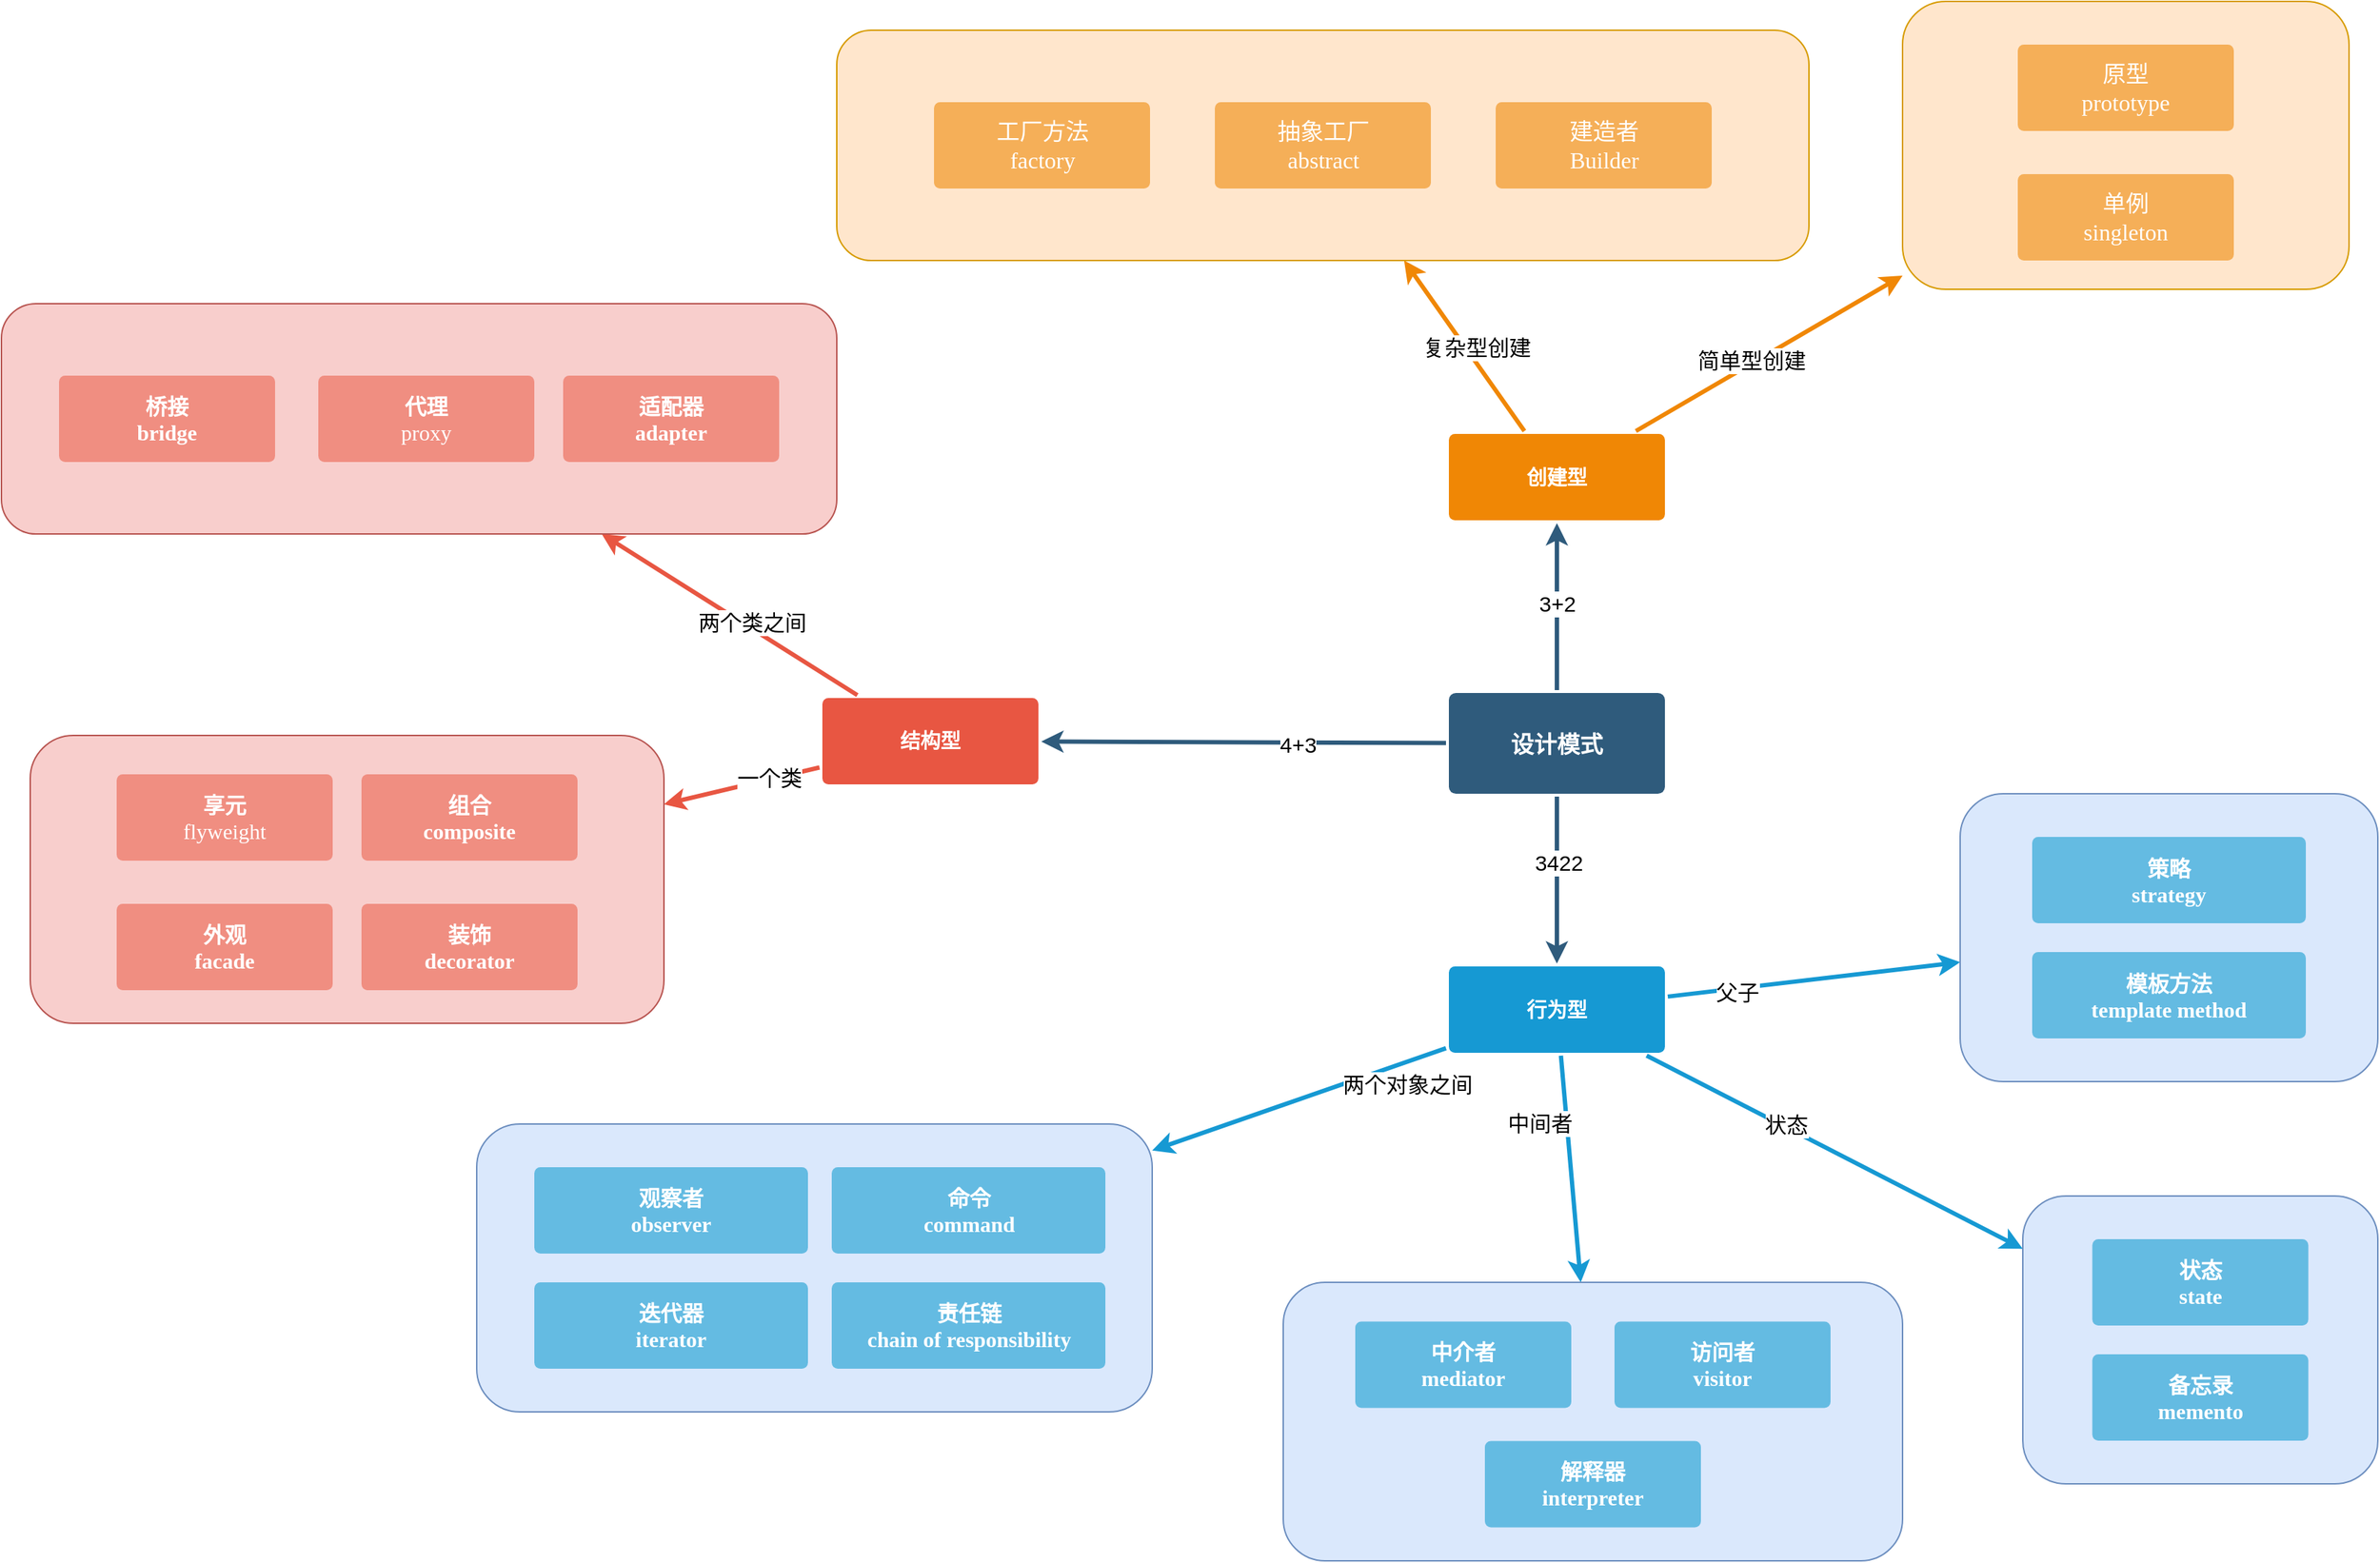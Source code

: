 <mxfile version="21.3.3" type="github">
  <diagram id="6a731a19-8d31-9384-78a2-239565b7b9f0" name="Page-1">
    <mxGraphModel dx="2200" dy="1338" grid="1" gridSize="10" guides="1" tooltips="1" connect="1" arrows="1" fold="1" page="1" pageScale="1" pageWidth="1169" pageHeight="827" background="none" math="0" shadow="0">
      <root>
        <mxCell id="0" />
        <mxCell id="1" parent="0" />
        <mxCell id="1745" value="" style="edgeStyle=none;rounded=0;jumpStyle=none;html=1;shadow=0;labelBackgroundColor=none;startArrow=none;startFill=0;endArrow=classic;endFill=1;jettySize=auto;orthogonalLoop=1;strokeColor=#2F5B7C;strokeWidth=3;fontFamily=Helvetica;fontSize=16;fontColor=#23445D;spacing=5;" parent="1" source="1749" target="1764" edge="1">
          <mxGeometry relative="1" as="geometry" />
        </mxCell>
        <mxCell id="b7Gz11FFVHnrgEvPWuA1-1828" value="3+2" style="edgeLabel;html=1;align=center;verticalAlign=middle;resizable=0;points=[];fontSize=15;" parent="1745" vertex="1" connectable="0">
          <mxGeometry x="-0.25" y="-3" relative="1" as="geometry">
            <mxPoint x="-3" y="-17" as="offset" />
          </mxGeometry>
        </mxCell>
        <mxCell id="1747" value="" style="edgeStyle=none;rounded=0;jumpStyle=none;html=1;shadow=0;labelBackgroundColor=none;startArrow=none;startFill=0;endArrow=classic;endFill=1;jettySize=auto;orthogonalLoop=1;strokeColor=#2F5B7C;strokeWidth=3;fontFamily=Helvetica;fontSize=16;fontColor=#23445D;spacing=5;" parent="1" source="1749" target="1760" edge="1">
          <mxGeometry relative="1" as="geometry" />
        </mxCell>
        <mxCell id="b7Gz11FFVHnrgEvPWuA1-1830" value="3422" style="edgeLabel;html=1;align=center;verticalAlign=middle;resizable=0;points=[];fontSize=15;" parent="1747" vertex="1" connectable="0">
          <mxGeometry x="-0.215" y="1" relative="1" as="geometry">
            <mxPoint as="offset" />
          </mxGeometry>
        </mxCell>
        <mxCell id="1748" value="" style="edgeStyle=none;rounded=0;jumpStyle=none;html=1;shadow=0;labelBackgroundColor=none;startArrow=none;startFill=0;endArrow=classic;endFill=1;jettySize=auto;orthogonalLoop=1;strokeColor=#2F5B7C;strokeWidth=3;fontFamily=Helvetica;fontSize=16;fontColor=#23445D;spacing=5;" parent="1" source="1749" target="1753" edge="1">
          <mxGeometry relative="1" as="geometry" />
        </mxCell>
        <mxCell id="b7Gz11FFVHnrgEvPWuA1-1829" value="4+3" style="edgeLabel;html=1;align=center;verticalAlign=middle;resizable=0;points=[];fontSize=15;" parent="1748" vertex="1" connectable="0">
          <mxGeometry x="-0.381" y="1" relative="1" as="geometry">
            <mxPoint x="-16" as="offset" />
          </mxGeometry>
        </mxCell>
        <mxCell id="1749" value="设计模式" style="rounded=1;whiteSpace=wrap;html=1;shadow=0;labelBackgroundColor=none;strokeColor=none;strokeWidth=3;fillColor=#2F5B7C;fontFamily=Helvetica;fontSize=16;fontColor=#FFFFFF;align=center;fontStyle=1;spacing=5;arcSize=7;perimeterSpacing=2;" parent="1" vertex="1">
          <mxGeometry x="495" y="380.5" width="150" height="70" as="geometry" />
        </mxCell>
        <mxCell id="1753" value="结构型" style="rounded=1;whiteSpace=wrap;html=1;shadow=0;labelBackgroundColor=none;strokeColor=none;strokeWidth=3;fillColor=#e85642;fontFamily=Helvetica;fontSize=14;fontColor=#FFFFFF;align=center;spacing=5;fontStyle=1;arcSize=7;perimeterSpacing=2;" parent="1" vertex="1">
          <mxGeometry x="60" y="384" width="150" height="60" as="geometry" />
        </mxCell>
        <mxCell id="1757" value="" style="edgeStyle=none;rounded=0;jumpStyle=none;html=1;shadow=0;labelBackgroundColor=none;startArrow=none;startFill=0;endArrow=classic;endFill=1;jettySize=auto;orthogonalLoop=1;strokeColor=#1699D3;strokeWidth=3;fontFamily=Helvetica;fontSize=14;fontColor=#FFFFFF;spacing=5;" parent="1" source="1760" target="YyWQksCH6K94vlp_OcCn-1799" edge="1">
          <mxGeometry relative="1" as="geometry">
            <mxPoint x="370" y="600.5" as="targetPoint" />
          </mxGeometry>
        </mxCell>
        <mxCell id="b7Gz11FFVHnrgEvPWuA1-1824" value="中间者" style="edgeLabel;html=1;align=center;verticalAlign=middle;resizable=0;points=[];fontSize=15;" parent="1757" vertex="1" connectable="0">
          <mxGeometry x="-0.431" y="-1" relative="1" as="geometry">
            <mxPoint x="-18" y="1" as="offset" />
          </mxGeometry>
        </mxCell>
        <mxCell id="1758" value="" style="edgeStyle=none;rounded=0;jumpStyle=none;html=1;shadow=0;labelBackgroundColor=none;startArrow=none;startFill=0;endArrow=classic;endFill=1;jettySize=auto;orthogonalLoop=1;strokeColor=#1699D3;strokeWidth=3;fontFamily=Helvetica;fontSize=14;fontColor=#FFFFFF;spacing=5;" parent="1" source="1760" target="YyWQksCH6K94vlp_OcCn-1798" edge="1">
          <mxGeometry relative="1" as="geometry">
            <mxPoint x="508.811" y="764.026" as="targetPoint" />
          </mxGeometry>
        </mxCell>
        <mxCell id="b7Gz11FFVHnrgEvPWuA1-1825" value="状态" style="edgeLabel;html=1;align=center;verticalAlign=middle;resizable=0;points=[];fontSize=15;" parent="1758" vertex="1" connectable="0">
          <mxGeometry x="-0.48" y="1" relative="1" as="geometry">
            <mxPoint x="28" y="13" as="offset" />
          </mxGeometry>
        </mxCell>
        <mxCell id="1760" value="行为型" style="rounded=1;whiteSpace=wrap;html=1;shadow=0;labelBackgroundColor=none;strokeColor=none;strokeWidth=3;fillColor=#1699d3;fontFamily=Helvetica;fontSize=14;fontColor=#FFFFFF;align=center;spacing=5;fontStyle=1;arcSize=7;perimeterSpacing=2;" parent="1" vertex="1">
          <mxGeometry x="495" y="570.5" width="150" height="60" as="geometry" />
        </mxCell>
        <mxCell id="1764" value="创建型" style="rounded=1;whiteSpace=wrap;html=1;shadow=0;labelBackgroundColor=none;strokeColor=none;strokeWidth=3;fillColor=#F08705;fontFamily=Helvetica;fontSize=14;fontColor=#FFFFFF;align=center;spacing=5;fontStyle=1;arcSize=7;perimeterSpacing=2;" parent="1" vertex="1">
          <mxGeometry x="495" y="200.5" width="150" height="60" as="geometry" />
        </mxCell>
        <mxCell id="1768" value="" style="edgeStyle=none;rounded=0;jumpStyle=none;html=1;shadow=0;labelBackgroundColor=none;startArrow=none;startFill=0;endArrow=classic;endFill=1;jettySize=auto;orthogonalLoop=1;strokeColor=#F08705;strokeWidth=3;fontFamily=Helvetica;fontSize=14;fontColor=#FFFFFF;spacing=5;" parent="1" source="1764" target="YyWQksCH6K94vlp_OcCn-1769" edge="1">
          <mxGeometry relative="1" as="geometry" />
        </mxCell>
        <mxCell id="YyWQksCH6K94vlp_OcCn-1784" value="复杂型创建" style="edgeLabel;html=1;align=center;verticalAlign=middle;resizable=0;points=[];fontSize=15;" vertex="1" connectable="0" parent="1768">
          <mxGeometry x="-0.444" y="-5" relative="1" as="geometry">
            <mxPoint x="-14" y="-23" as="offset" />
          </mxGeometry>
        </mxCell>
        <mxCell id="b7Gz11FFVHnrgEvPWuA1-1784" value="" style="rounded=0;jumpStyle=none;html=1;shadow=0;labelBackgroundColor=none;startArrow=none;startFill=0;endArrow=classic;endFill=1;jettySize=auto;orthogonalLoop=1;strokeColor=#F08705;strokeWidth=3;fontFamily=Helvetica;fontSize=14;fontColor=#FFFFFF;spacing=5;" parent="1" source="1764" target="YyWQksCH6K94vlp_OcCn-1779" edge="1">
          <mxGeometry relative="1" as="geometry">
            <mxPoint x="580" y="209" as="sourcePoint" />
            <mxPoint x="780" y="52" as="targetPoint" />
          </mxGeometry>
        </mxCell>
        <mxCell id="YyWQksCH6K94vlp_OcCn-1785" value="简单型创建&amp;nbsp;" style="edgeLabel;html=1;align=center;verticalAlign=middle;resizable=0;points=[];fontSize=15;" vertex="1" connectable="0" parent="b7Gz11FFVHnrgEvPWuA1-1784">
          <mxGeometry x="-0.624" y="3" relative="1" as="geometry">
            <mxPoint x="48" y="-27" as="offset" />
          </mxGeometry>
        </mxCell>
        <mxCell id="b7Gz11FFVHnrgEvPWuA1-1800" value="" style="rounded=0;jumpStyle=none;html=1;shadow=0;labelBackgroundColor=none;startArrow=none;startFill=0;jettySize=auto;orthogonalLoop=1;strokeColor=#E85642;strokeWidth=3;fontFamily=Helvetica;fontSize=14;fontColor=#FFFFFF;spacing=5;fontStyle=1;fillColor=#b0e3e6;" parent="1" source="1753" target="YyWQksCH6K94vlp_OcCn-1787" edge="1">
          <mxGeometry relative="1" as="geometry">
            <mxPoint x="145" y="392" as="sourcePoint" />
            <mxPoint x="135" y="262.5" as="targetPoint" />
          </mxGeometry>
        </mxCell>
        <mxCell id="YyWQksCH6K94vlp_OcCn-1796" value="两个类之间" style="edgeLabel;html=1;align=center;verticalAlign=middle;resizable=0;points=[];fontSize=15;" vertex="1" connectable="0" parent="b7Gz11FFVHnrgEvPWuA1-1800">
          <mxGeometry x="-0.36" y="-2" relative="1" as="geometry">
            <mxPoint x="-18" y="-14" as="offset" />
          </mxGeometry>
        </mxCell>
        <mxCell id="b7Gz11FFVHnrgEvPWuA1-1806" value="" style="edgeStyle=none;rounded=0;jumpStyle=none;html=1;shadow=0;labelBackgroundColor=none;startArrow=none;startFill=0;endArrow=classic;endFill=1;jettySize=auto;orthogonalLoop=1;strokeColor=#1699D3;strokeWidth=3;fontFamily=Helvetica;fontSize=14;fontColor=#FFFFFF;spacing=5;" parent="1" source="1760" target="YyWQksCH6K94vlp_OcCn-1807" edge="1">
          <mxGeometry relative="1" as="geometry">
            <mxPoint x="526" y="643" as="sourcePoint" />
            <mxPoint x="791.78" y="706.973" as="targetPoint" />
          </mxGeometry>
        </mxCell>
        <mxCell id="b7Gz11FFVHnrgEvPWuA1-1827" value="两个对象之间" style="edgeLabel;html=1;align=center;verticalAlign=middle;resizable=0;points=[];fontSize=15;" parent="b7Gz11FFVHnrgEvPWuA1-1806" vertex="1" connectable="0">
          <mxGeometry x="-0.495" y="-2" relative="1" as="geometry">
            <mxPoint x="25" y="8" as="offset" />
          </mxGeometry>
        </mxCell>
        <mxCell id="b7Gz11FFVHnrgEvPWuA1-1808" value="" style="rounded=0;jumpStyle=none;html=1;shadow=0;labelBackgroundColor=none;startArrow=none;startFill=0;endArrow=classic;endFill=1;jettySize=auto;orthogonalLoop=1;strokeColor=#1699D3;strokeWidth=3;fontFamily=Helvetica;fontSize=14;fontColor=#FFFFFF;spacing=5;" parent="1" source="1760" target="YyWQksCH6K94vlp_OcCn-1797" edge="1">
          <mxGeometry relative="1" as="geometry">
            <mxPoint x="657" y="590" as="sourcePoint" />
            <mxPoint x="802.289" y="556.564" as="targetPoint" />
          </mxGeometry>
        </mxCell>
        <mxCell id="b7Gz11FFVHnrgEvPWuA1-1826" value="父子" style="edgeLabel;html=1;align=center;verticalAlign=middle;resizable=0;points=[];fontSize=15;" parent="b7Gz11FFVHnrgEvPWuA1-1808" vertex="1" connectable="0">
          <mxGeometry x="-0.528" y="-2" relative="1" as="geometry">
            <mxPoint as="offset" />
          </mxGeometry>
        </mxCell>
        <mxCell id="YyWQksCH6K94vlp_OcCn-1780" value="" style="group" vertex="1" connectable="0" parent="1">
          <mxGeometry x="70" y="-80" width="675" height="160" as="geometry" />
        </mxCell>
        <mxCell id="YyWQksCH6K94vlp_OcCn-1769" value="" style="rounded=1;whiteSpace=wrap;html=1;fillColor=#ffe6cc;strokeColor=#d79b00;" vertex="1" parent="YyWQksCH6K94vlp_OcCn-1780">
          <mxGeometry width="675" height="160" as="geometry" />
        </mxCell>
        <mxCell id="YyWQksCH6K94vlp_OcCn-1772" value="&lt;font face=&quot;Comic Sans MS&quot; style=&quot;font-size: 16px;&quot;&gt;抽象工厂&lt;br&gt;abstract&lt;/font&gt;" style="rounded=1;whiteSpace=wrap;html=1;shadow=0;labelBackgroundColor=none;strokeColor=none;strokeWidth=3;fillColor=#f5af58;fontFamily=Helvetica;fontSize=15;fontColor=#FFFFFF;align=center;spacing=5;arcSize=7;perimeterSpacing=2;fontStyle=0" vertex="1" parent="YyWQksCH6K94vlp_OcCn-1780">
          <mxGeometry x="262.5" y="50" width="150" height="60" as="geometry" />
        </mxCell>
        <mxCell id="YyWQksCH6K94vlp_OcCn-1774" value="&lt;font face=&quot;Comic Sans MS&quot;&gt;&lt;span style=&quot;font-size: 16px;&quot;&gt;工厂方法&lt;br&gt;factory&lt;br&gt;&lt;/span&gt;&lt;/font&gt;" style="rounded=1;whiteSpace=wrap;html=1;shadow=0;labelBackgroundColor=none;strokeColor=none;strokeWidth=3;fillColor=#f5af58;fontFamily=Helvetica;fontSize=15;fontColor=#FFFFFF;align=center;spacing=5;arcSize=7;perimeterSpacing=2;fontStyle=0" vertex="1" parent="YyWQksCH6K94vlp_OcCn-1780">
          <mxGeometry x="67.5" y="50" width="150" height="60" as="geometry" />
        </mxCell>
        <mxCell id="YyWQksCH6K94vlp_OcCn-1777" value="&lt;font face=&quot;Comic Sans MS&quot; style=&quot;font-size: 16px;&quot;&gt;建造者&lt;br&gt;Builder&lt;/font&gt;" style="rounded=1;whiteSpace=wrap;html=1;shadow=0;labelBackgroundColor=none;strokeColor=none;strokeWidth=3;fillColor=#f5af58;fontFamily=Helvetica;fontSize=15;fontColor=#FFFFFF;align=center;spacing=5;arcSize=7;perimeterSpacing=2;fontStyle=0" vertex="1" parent="YyWQksCH6K94vlp_OcCn-1780">
          <mxGeometry x="457.5" y="50" width="150" height="60" as="geometry" />
        </mxCell>
        <mxCell id="YyWQksCH6K94vlp_OcCn-1783" value="" style="group" vertex="1" connectable="0" parent="1">
          <mxGeometry x="810" y="-100" width="310" height="200" as="geometry" />
        </mxCell>
        <mxCell id="YyWQksCH6K94vlp_OcCn-1779" value="" style="rounded=1;whiteSpace=wrap;html=1;fillColor=#ffe6cc;strokeColor=#d79b00;" vertex="1" parent="YyWQksCH6K94vlp_OcCn-1783">
          <mxGeometry width="310" height="200" as="geometry" />
        </mxCell>
        <mxCell id="b7Gz11FFVHnrgEvPWuA1-1782" value="&lt;font face=&quot;Comic Sans MS&quot; style=&quot;font-size: 16px;&quot;&gt;原型&lt;br&gt;prototype&lt;/font&gt;" style="rounded=1;whiteSpace=wrap;html=1;shadow=0;labelBackgroundColor=none;strokeColor=none;strokeWidth=3;fillColor=#f5af58;fontFamily=Helvetica;fontSize=15;fontColor=#FFFFFF;align=center;spacing=5;arcSize=7;perimeterSpacing=2;fontStyle=0" parent="YyWQksCH6K94vlp_OcCn-1783" vertex="1">
          <mxGeometry x="80" y="30" width="150" height="60" as="geometry" />
        </mxCell>
        <mxCell id="YyWQksCH6K94vlp_OcCn-1778" value="&lt;font face=&quot;Comic Sans MS&quot; style=&quot;font-size: 16px;&quot;&gt;单例&lt;br&gt;singleton&lt;/font&gt;" style="rounded=1;whiteSpace=wrap;html=1;shadow=0;labelBackgroundColor=none;strokeColor=none;strokeWidth=3;fillColor=#f5af58;fontFamily=Helvetica;fontSize=15;fontColor=#FFFFFF;align=center;spacing=5;arcSize=7;perimeterSpacing=2;fontStyle=0" vertex="1" parent="YyWQksCH6K94vlp_OcCn-1783">
          <mxGeometry x="80" y="120" width="150" height="60" as="geometry" />
        </mxCell>
        <mxCell id="YyWQksCH6K94vlp_OcCn-1801" value="" style="rounded=0;jumpStyle=none;html=1;shadow=0;labelBackgroundColor=none;startArrow=none;startFill=0;jettySize=auto;orthogonalLoop=1;strokeColor=#E85642;strokeWidth=3;fontFamily=Helvetica;fontSize=14;fontColor=#FFFFFF;spacing=5;fontStyle=1;fillColor=#b0e3e6;" edge="1" parent="1" source="1753" target="YyWQksCH6K94vlp_OcCn-1789">
          <mxGeometry relative="1" as="geometry">
            <mxPoint x="142" y="392" as="sourcePoint" />
            <mxPoint x="132" y="280" as="targetPoint" />
          </mxGeometry>
        </mxCell>
        <mxCell id="YyWQksCH6K94vlp_OcCn-1802" value="一个类" style="edgeLabel;html=1;align=center;verticalAlign=middle;resizable=0;points=[];fontSize=15;" vertex="1" connectable="0" parent="YyWQksCH6K94vlp_OcCn-1801">
          <mxGeometry x="-0.36" y="-2" relative="1" as="geometry">
            <mxPoint as="offset" />
          </mxGeometry>
        </mxCell>
        <mxCell id="YyWQksCH6K94vlp_OcCn-1803" value="" style="group" vertex="1" connectable="0" parent="1">
          <mxGeometry x="-490" y="410" width="440" height="200" as="geometry" />
        </mxCell>
        <mxCell id="YyWQksCH6K94vlp_OcCn-1789" value="" style="rounded=1;whiteSpace=wrap;html=1;fillColor=#f8cecc;strokeColor=#b85450;" vertex="1" parent="YyWQksCH6K94vlp_OcCn-1803">
          <mxGeometry width="440" height="200" as="geometry" />
        </mxCell>
        <mxCell id="YyWQksCH6K94vlp_OcCn-1792" value="&lt;b&gt;享元&lt;br&gt;&lt;/b&gt;flyweight" style="rounded=1;whiteSpace=wrap;html=1;shadow=0;labelBackgroundColor=none;strokeColor=none;strokeWidth=3;fillColor=#f08e81;fontFamily=Comic Sans MS;fontSize=15;fontColor=#FFFFFF;align=center;spacing=5;fontStyle=0;arcSize=7;perimeterSpacing=2;" vertex="1" parent="YyWQksCH6K94vlp_OcCn-1803">
          <mxGeometry x="60" y="27" width="150" height="60" as="geometry" />
        </mxCell>
        <mxCell id="YyWQksCH6K94vlp_OcCn-1793" value="&lt;b&gt;组合&lt;br&gt;composite&lt;br&gt;&lt;/b&gt;" style="rounded=1;whiteSpace=wrap;html=1;shadow=0;labelBackgroundColor=none;strokeColor=none;strokeWidth=3;fillColor=#f08e81;fontFamily=Comic Sans MS;fontSize=15;fontColor=#FFFFFF;align=center;spacing=5;fontStyle=0;arcSize=7;perimeterSpacing=2;" vertex="1" parent="YyWQksCH6K94vlp_OcCn-1803">
          <mxGeometry x="230" y="27" width="150" height="60" as="geometry" />
        </mxCell>
        <mxCell id="YyWQksCH6K94vlp_OcCn-1794" value="&lt;b&gt;外观&lt;br&gt;facade&lt;br&gt;&lt;/b&gt;" style="rounded=1;whiteSpace=wrap;html=1;shadow=0;labelBackgroundColor=none;strokeColor=none;strokeWidth=3;fillColor=#f08e81;fontFamily=Comic Sans MS;fontSize=15;fontColor=#FFFFFF;align=center;spacing=5;fontStyle=0;arcSize=7;perimeterSpacing=2;" vertex="1" parent="YyWQksCH6K94vlp_OcCn-1803">
          <mxGeometry x="60" y="117" width="150" height="60" as="geometry" />
        </mxCell>
        <mxCell id="YyWQksCH6K94vlp_OcCn-1795" value="&lt;b&gt;装饰&lt;br&gt;decorator&lt;br&gt;&lt;/b&gt;" style="rounded=1;whiteSpace=wrap;html=1;shadow=0;labelBackgroundColor=none;strokeColor=none;strokeWidth=3;fillColor=#f08e81;fontFamily=Comic Sans MS;fontSize=15;fontColor=#FFFFFF;align=center;spacing=5;fontStyle=0;arcSize=7;perimeterSpacing=2;" vertex="1" parent="YyWQksCH6K94vlp_OcCn-1803">
          <mxGeometry x="230" y="117" width="150" height="60" as="geometry" />
        </mxCell>
        <mxCell id="YyWQksCH6K94vlp_OcCn-1806" value="" style="group" vertex="1" connectable="0" parent="1">
          <mxGeometry x="380" y="790" width="430" height="193.5" as="geometry" />
        </mxCell>
        <mxCell id="YyWQksCH6K94vlp_OcCn-1799" value="" style="rounded=1;whiteSpace=wrap;html=1;fillColor=#dae8fc;strokeColor=#6c8ebf;" vertex="1" parent="YyWQksCH6K94vlp_OcCn-1806">
          <mxGeometry width="430" height="193.5" as="geometry" />
        </mxCell>
        <mxCell id="1763" value="中介者&lt;br&gt;mediator" style="rounded=1;whiteSpace=wrap;html=1;shadow=0;labelBackgroundColor=none;strokeColor=none;strokeWidth=3;fillColor=#64bbe2;fontFamily=Comic Sans MS;fontSize=15;fontColor=#FFFFFF;align=center;spacing=5;arcSize=7;perimeterSpacing=2;fontStyle=1" parent="YyWQksCH6K94vlp_OcCn-1806" vertex="1">
          <mxGeometry x="50" y="27.25" width="150" height="60" as="geometry" />
        </mxCell>
        <mxCell id="YyWQksCH6K94vlp_OcCn-1804" value="访问者&lt;br&gt;visitor" style="rounded=1;whiteSpace=wrap;html=1;shadow=0;labelBackgroundColor=none;strokeColor=none;strokeWidth=3;fillColor=#64bbe2;fontFamily=Comic Sans MS;fontSize=15;fontColor=#FFFFFF;align=center;spacing=5;arcSize=7;perimeterSpacing=2;fontStyle=1" vertex="1" parent="YyWQksCH6K94vlp_OcCn-1806">
          <mxGeometry x="230" y="27.25" width="150" height="60" as="geometry" />
        </mxCell>
        <mxCell id="YyWQksCH6K94vlp_OcCn-1805" value="解释器&lt;br&gt;interpreter" style="rounded=1;whiteSpace=wrap;html=1;shadow=0;labelBackgroundColor=none;strokeColor=none;strokeWidth=3;fillColor=#64bbe2;fontFamily=Comic Sans MS;fontSize=15;fontColor=#FFFFFF;align=center;spacing=5;arcSize=7;perimeterSpacing=2;fontStyle=1" vertex="1" parent="YyWQksCH6K94vlp_OcCn-1806">
          <mxGeometry x="140" y="110.25" width="150" height="60" as="geometry" />
        </mxCell>
        <mxCell id="YyWQksCH6K94vlp_OcCn-1815" value="" style="group" vertex="1" connectable="0" parent="1">
          <mxGeometry x="893.5" y="730" width="246.5" height="200" as="geometry" />
        </mxCell>
        <mxCell id="YyWQksCH6K94vlp_OcCn-1798" value="" style="rounded=1;whiteSpace=wrap;html=1;fillColor=#dae8fc;strokeColor=#6c8ebf;" vertex="1" parent="YyWQksCH6K94vlp_OcCn-1815">
          <mxGeometry width="246.5" height="200" as="geometry" />
        </mxCell>
        <mxCell id="YyWQksCH6K94vlp_OcCn-1813" value="状态&lt;br&gt;state" style="rounded=1;whiteSpace=wrap;html=1;shadow=0;labelBackgroundColor=none;strokeColor=none;strokeWidth=3;fillColor=#64bbe2;fontFamily=Comic Sans MS;fontSize=15;fontColor=#FFFFFF;align=center;spacing=5;arcSize=7;perimeterSpacing=2;fontStyle=1" vertex="1" parent="YyWQksCH6K94vlp_OcCn-1815">
          <mxGeometry x="48.25" y="30" width="150" height="60" as="geometry" />
        </mxCell>
        <mxCell id="YyWQksCH6K94vlp_OcCn-1814" value="备忘录&lt;br&gt;memento" style="rounded=1;whiteSpace=wrap;html=1;shadow=0;labelBackgroundColor=none;strokeColor=none;strokeWidth=3;fillColor=#64bbe2;fontFamily=Comic Sans MS;fontSize=15;fontColor=#FFFFFF;align=center;spacing=5;arcSize=7;perimeterSpacing=2;fontStyle=1" vertex="1" parent="YyWQksCH6K94vlp_OcCn-1815">
          <mxGeometry x="48.25" y="110" width="150" height="60" as="geometry" />
        </mxCell>
        <mxCell id="YyWQksCH6K94vlp_OcCn-1820" value="" style="group" vertex="1" connectable="0" parent="1">
          <mxGeometry x="-180" y="680" width="469" height="200" as="geometry" />
        </mxCell>
        <mxCell id="YyWQksCH6K94vlp_OcCn-1807" value="" style="rounded=1;whiteSpace=wrap;html=1;fillColor=#dae8fc;strokeColor=#6c8ebf;" vertex="1" parent="YyWQksCH6K94vlp_OcCn-1820">
          <mxGeometry width="469" height="200" as="geometry" />
        </mxCell>
        <mxCell id="YyWQksCH6K94vlp_OcCn-1816" value="观察者&lt;br&gt;observer" style="rounded=1;whiteSpace=wrap;html=1;shadow=0;labelBackgroundColor=none;strokeColor=none;strokeWidth=3;fillColor=#64bbe2;fontFamily=Comic Sans MS;fontSize=15;fontColor=#FFFFFF;align=center;spacing=5;arcSize=7;perimeterSpacing=2;fontStyle=1" vertex="1" parent="YyWQksCH6K94vlp_OcCn-1820">
          <mxGeometry x="40" y="30" width="190" height="60" as="geometry" />
        </mxCell>
        <mxCell id="YyWQksCH6K94vlp_OcCn-1817" value="命令&lt;br&gt;command" style="rounded=1;whiteSpace=wrap;html=1;shadow=0;labelBackgroundColor=none;strokeColor=none;strokeWidth=3;fillColor=#64bbe2;fontFamily=Comic Sans MS;fontSize=15;fontColor=#FFFFFF;align=center;spacing=5;arcSize=7;perimeterSpacing=2;fontStyle=1" vertex="1" parent="YyWQksCH6K94vlp_OcCn-1820">
          <mxGeometry x="246.5" y="30" width="190" height="60" as="geometry" />
        </mxCell>
        <mxCell id="YyWQksCH6K94vlp_OcCn-1818" value="迭代器&lt;br&gt;iterator" style="rounded=1;whiteSpace=wrap;html=1;shadow=0;labelBackgroundColor=none;strokeColor=none;strokeWidth=3;fillColor=#64bbe2;fontFamily=Comic Sans MS;fontSize=15;fontColor=#FFFFFF;align=center;spacing=5;arcSize=7;perimeterSpacing=2;fontStyle=1" vertex="1" parent="YyWQksCH6K94vlp_OcCn-1820">
          <mxGeometry x="40" y="110" width="190" height="60" as="geometry" />
        </mxCell>
        <mxCell id="YyWQksCH6K94vlp_OcCn-1819" value="责任链&lt;br&gt;chain of responsibility" style="rounded=1;whiteSpace=wrap;html=1;shadow=0;labelBackgroundColor=none;strokeColor=none;strokeWidth=3;fillColor=#64bbe2;fontFamily=Comic Sans MS;fontSize=15;fontColor=#FFFFFF;align=center;spacing=5;arcSize=7;perimeterSpacing=2;fontStyle=1" vertex="1" parent="YyWQksCH6K94vlp_OcCn-1820">
          <mxGeometry x="246.5" y="110" width="190" height="60" as="geometry" />
        </mxCell>
        <mxCell id="YyWQksCH6K94vlp_OcCn-1824" value="" style="group" vertex="1" connectable="0" parent="1">
          <mxGeometry x="850" y="450.5" width="290" height="200" as="geometry" />
        </mxCell>
        <mxCell id="YyWQksCH6K94vlp_OcCn-1797" value="" style="rounded=1;whiteSpace=wrap;html=1;fillColor=#dae8fc;strokeColor=#6c8ebf;" vertex="1" parent="YyWQksCH6K94vlp_OcCn-1824">
          <mxGeometry width="290" height="200" as="geometry" />
        </mxCell>
        <mxCell id="YyWQksCH6K94vlp_OcCn-1822" value="策略&lt;br&gt;strategy" style="rounded=1;whiteSpace=wrap;html=1;shadow=0;labelBackgroundColor=none;strokeColor=none;strokeWidth=3;fillColor=#64bbe2;fontFamily=Comic Sans MS;fontSize=15;fontColor=#FFFFFF;align=center;spacing=5;arcSize=7;perimeterSpacing=2;fontStyle=1" vertex="1" parent="YyWQksCH6K94vlp_OcCn-1824">
          <mxGeometry x="50" y="30" width="190" height="60" as="geometry" />
        </mxCell>
        <mxCell id="YyWQksCH6K94vlp_OcCn-1823" value="模板方法&lt;br&gt;template method" style="rounded=1;whiteSpace=wrap;html=1;shadow=0;labelBackgroundColor=none;strokeColor=none;strokeWidth=3;fillColor=#64bbe2;fontFamily=Comic Sans MS;fontSize=15;fontColor=#FFFFFF;align=center;spacing=5;arcSize=7;perimeterSpacing=2;fontStyle=1" vertex="1" parent="YyWQksCH6K94vlp_OcCn-1824">
          <mxGeometry x="50" y="110" width="190" height="60" as="geometry" />
        </mxCell>
        <mxCell id="YyWQksCH6K94vlp_OcCn-1825" value="" style="group" vertex="1" connectable="0" parent="1">
          <mxGeometry x="-510" y="110" width="580" height="160" as="geometry" />
        </mxCell>
        <mxCell id="YyWQksCH6K94vlp_OcCn-1787" value="" style="rounded=1;whiteSpace=wrap;html=1;fillColor=#f8cecc;strokeColor=#b85450;" vertex="1" parent="YyWQksCH6K94vlp_OcCn-1825">
          <mxGeometry width="580" height="160" as="geometry" />
        </mxCell>
        <mxCell id="b7Gz11FFVHnrgEvPWuA1-1797" value="&lt;b&gt;桥接&lt;br&gt;bridge&lt;/b&gt;" style="rounded=1;whiteSpace=wrap;html=1;shadow=0;labelBackgroundColor=none;strokeColor=none;strokeWidth=3;fillColor=#f08e81;fontFamily=Comic Sans MS;fontSize=15;fontColor=#FFFFFF;align=center;spacing=5;fontStyle=0;arcSize=7;perimeterSpacing=2;" parent="YyWQksCH6K94vlp_OcCn-1825" vertex="1">
          <mxGeometry x="40" y="50" width="150" height="60" as="geometry" />
        </mxCell>
        <mxCell id="YyWQksCH6K94vlp_OcCn-1786" value="&lt;b&gt;代理&lt;br&gt;&lt;/b&gt;proxy" style="rounded=1;whiteSpace=wrap;html=1;shadow=0;labelBackgroundColor=none;strokeColor=none;strokeWidth=3;fillColor=#f08e81;fontFamily=Comic Sans MS;fontSize=15;fontColor=#FFFFFF;align=center;spacing=5;fontStyle=0;arcSize=7;perimeterSpacing=2;" vertex="1" parent="YyWQksCH6K94vlp_OcCn-1825">
          <mxGeometry x="220" y="50" width="150" height="60" as="geometry" />
        </mxCell>
        <mxCell id="YyWQksCH6K94vlp_OcCn-1788" value="&lt;b&gt;适配器&lt;br&gt;adapter&lt;br&gt;&lt;/b&gt;" style="rounded=1;whiteSpace=wrap;html=1;shadow=0;labelBackgroundColor=none;strokeColor=none;strokeWidth=3;fillColor=#f08e81;fontFamily=Comic Sans MS;fontSize=15;fontColor=#FFFFFF;align=center;spacing=5;fontStyle=0;arcSize=7;perimeterSpacing=2;" vertex="1" parent="YyWQksCH6K94vlp_OcCn-1825">
          <mxGeometry x="390" y="50" width="150" height="60" as="geometry" />
        </mxCell>
      </root>
    </mxGraphModel>
  </diagram>
</mxfile>
